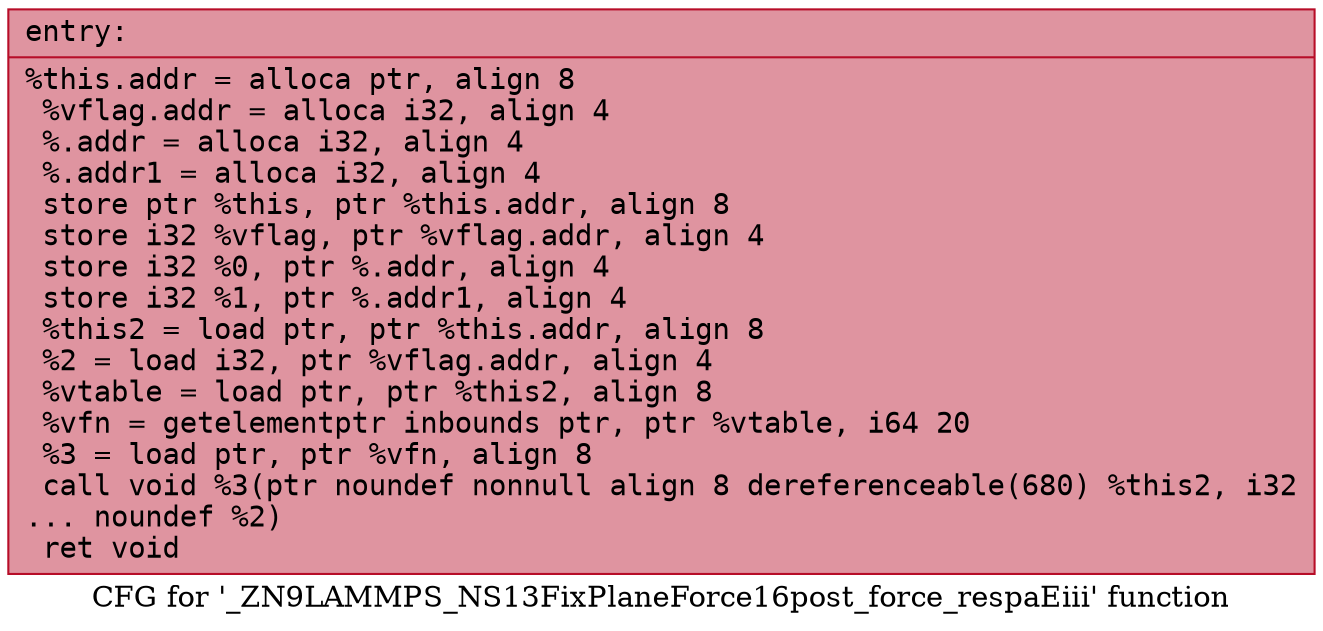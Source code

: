 digraph "CFG for '_ZN9LAMMPS_NS13FixPlaneForce16post_force_respaEiii' function" {
	label="CFG for '_ZN9LAMMPS_NS13FixPlaneForce16post_force_respaEiii' function";

	Node0x55ff698ba120 [shape=record,color="#b70d28ff", style=filled, fillcolor="#b70d2870" fontname="Courier",label="{entry:\l|  %this.addr = alloca ptr, align 8\l  %vflag.addr = alloca i32, align 4\l  %.addr = alloca i32, align 4\l  %.addr1 = alloca i32, align 4\l  store ptr %this, ptr %this.addr, align 8\l  store i32 %vflag, ptr %vflag.addr, align 4\l  store i32 %0, ptr %.addr, align 4\l  store i32 %1, ptr %.addr1, align 4\l  %this2 = load ptr, ptr %this.addr, align 8\l  %2 = load i32, ptr %vflag.addr, align 4\l  %vtable = load ptr, ptr %this2, align 8\l  %vfn = getelementptr inbounds ptr, ptr %vtable, i64 20\l  %3 = load ptr, ptr %vfn, align 8\l  call void %3(ptr noundef nonnull align 8 dereferenceable(680) %this2, i32\l... noundef %2)\l  ret void\l}"];
}
